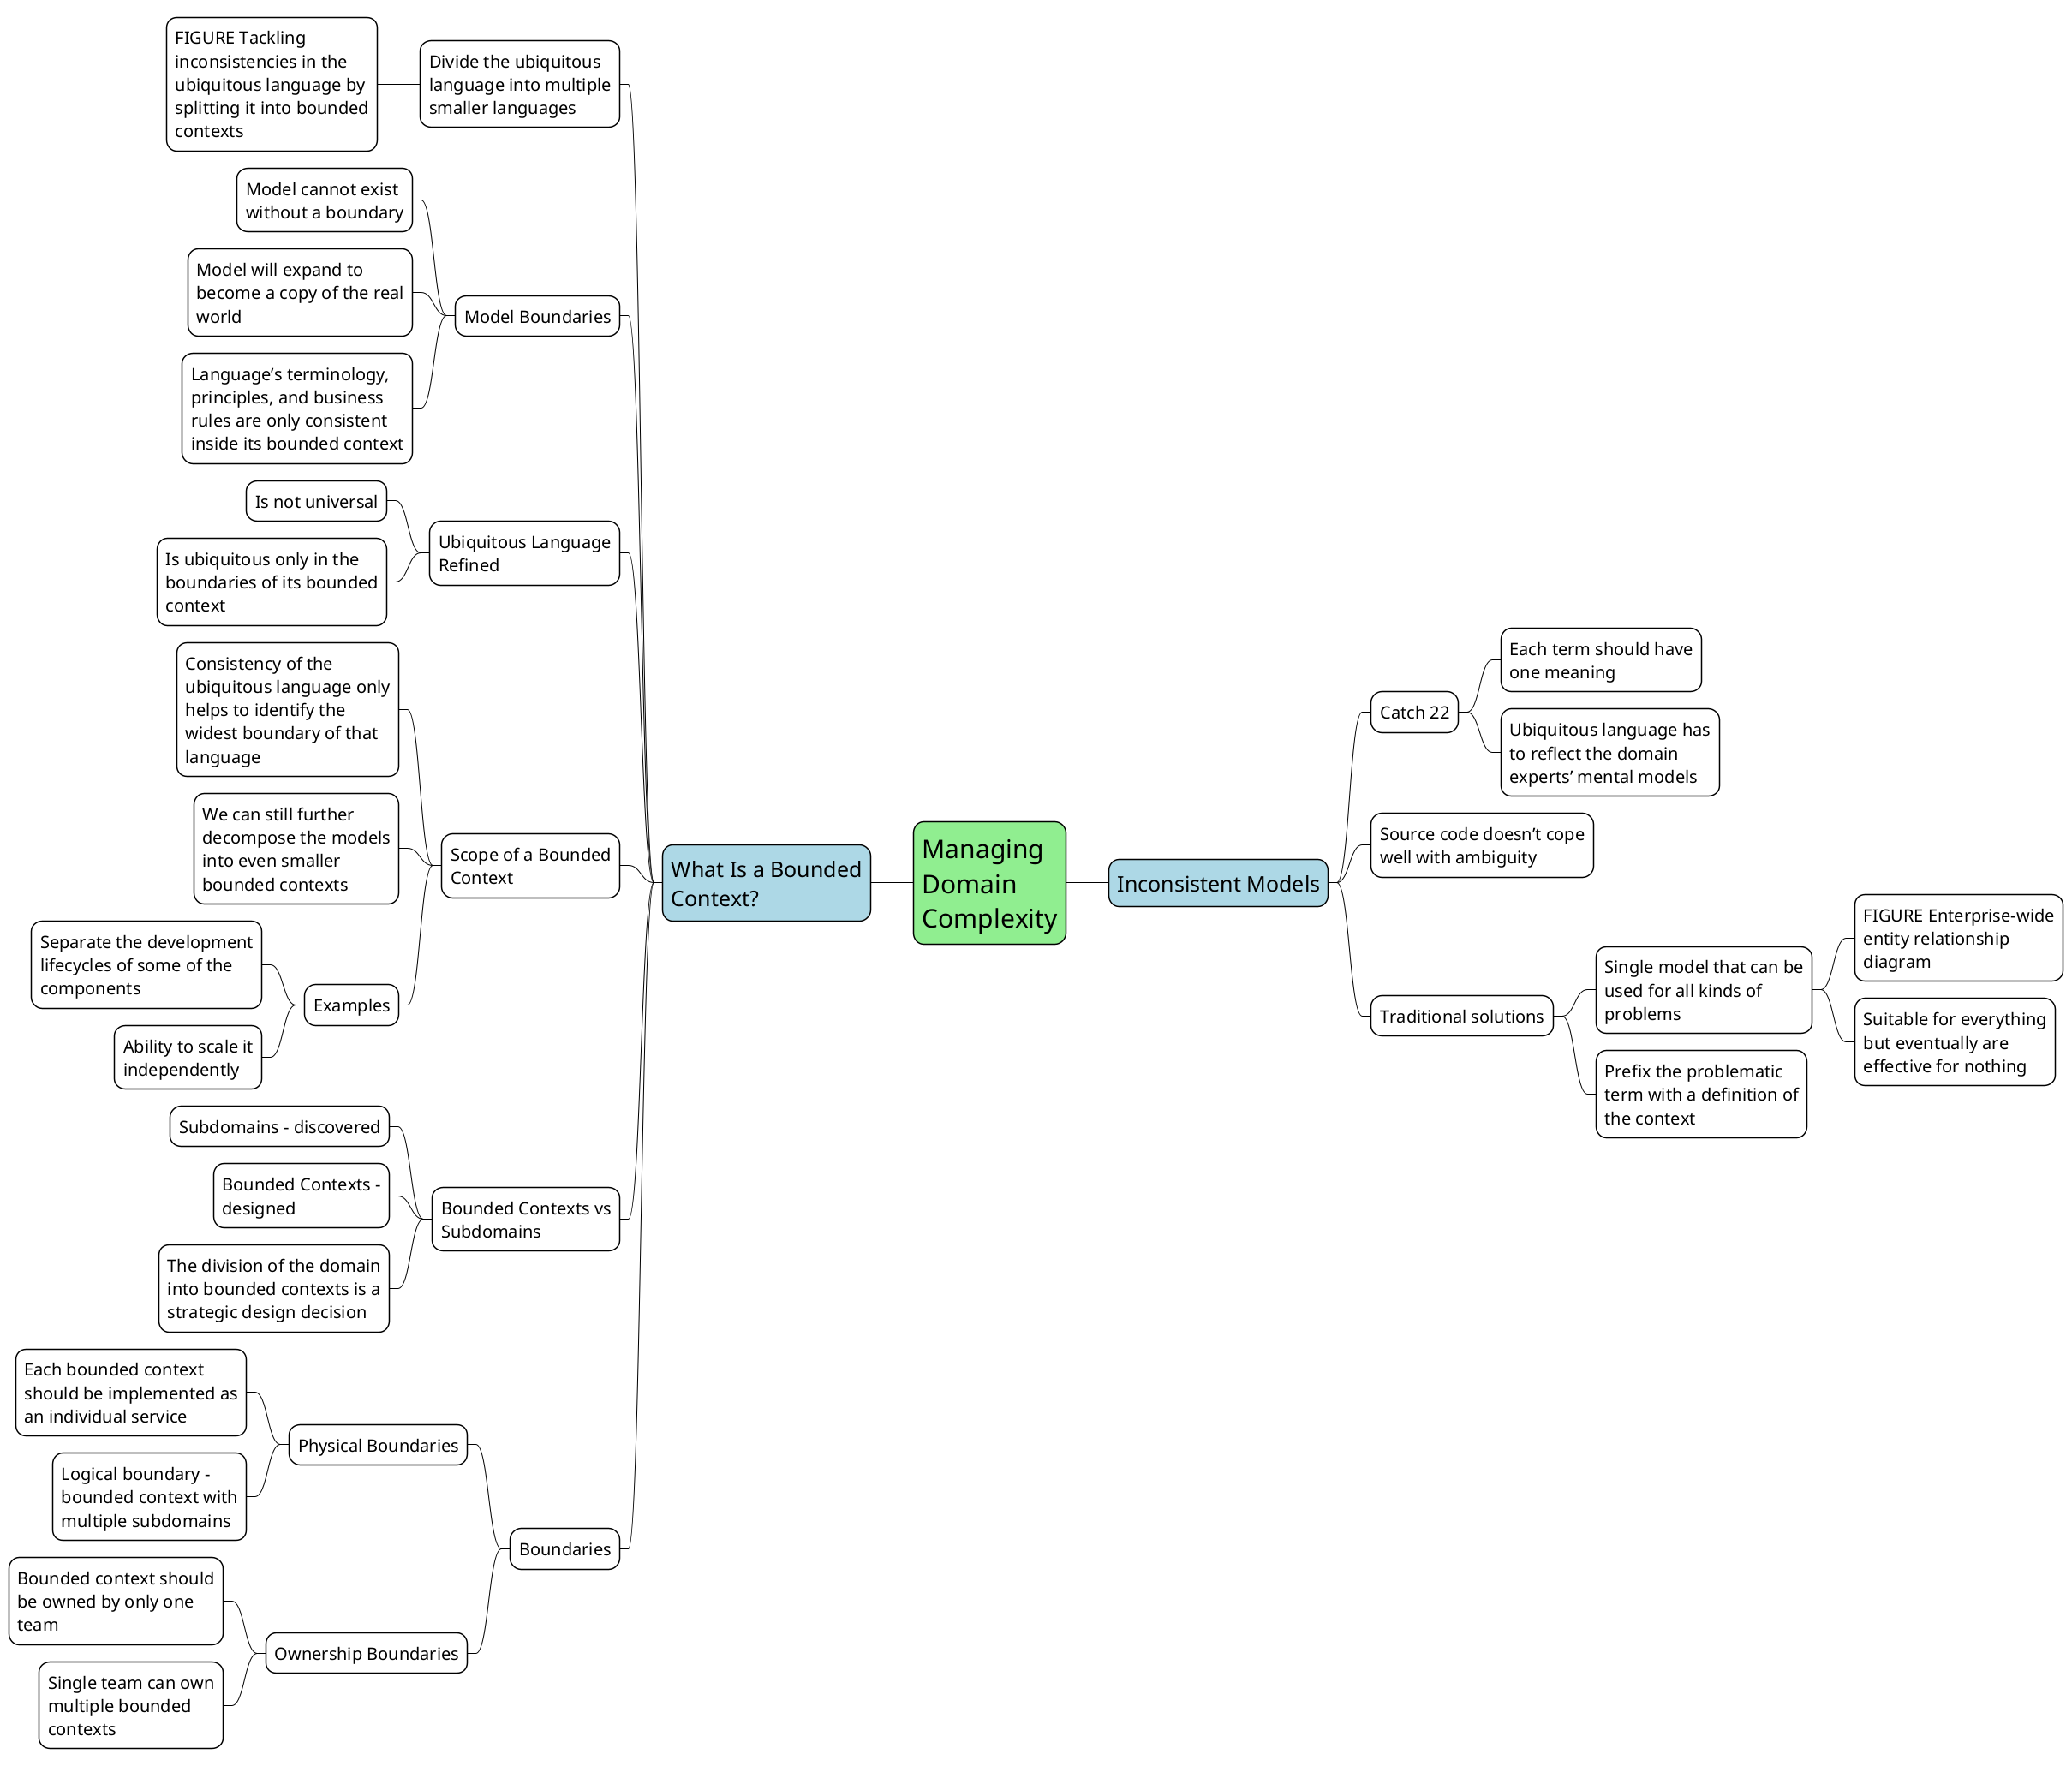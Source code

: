@startmindmap
<style>
node {
    MaximumWidth 250
    FontSize 20
    BackgroundColor white
    LineColor black
}

rootNode {
    FontSize 30
    BackgroundColor lightgreen
}

:depth(1) {
    FontSize 25
    BackgroundColor lightblue
}

arrow {
    LineColor black
}
</style>

* Managing Domain Complexity
** Inconsistent Models
*** Catch 22
**** Each term should have one meaning
**** Ubiquitous language has to reflect the domain experts’ mental models
*** Source code doesn’t cope well with ambiguity
*** Traditional solutions
**** Single model that can be used for all kinds of problems
***** FIGURE Enterprise-wide entity relationship diagram
***** Suitable for everything but eventually are effective for nothing
**** Prefix the problematic term with a definition of the context

left side

** What Is a Bounded Context?
*** Divide the ubiquitous language into multiple smaller languages
**** FIGURE Tackling inconsistencies in the ubiquitous language by splitting it into bounded contexts
*** Model Boundaries
**** Model cannot exist without a boundary
**** Model will expand to become a copy of the real world
**** Language’s terminology, principles, and business rules are only consistent inside its bounded context
*** Ubiquitous Language Refined
**** Is not universal
**** Is ubiquitous only in the boundaries of its bounded context
*** Scope of a Bounded Context
**** Consistency of the ubiquitous language only helps to identify the widest boundary of that language
**** We can still further decompose the models into even smaller bounded contexts
**** Examples
***** Separate the development lifecycles of some of the components
***** Ability to scale it independently
*** Bounded Contexts vs Subdomains
**** Subdomains - discovered
**** Bounded Contexts - designed
**** The division of the domain into bounded contexts is a strategic design decision
*** Boundaries
**** Physical Boundaries
***** Each bounded context should be implemented as an individual service
***** Logical boundary - bounded context with multiple subdomains
**** Ownership Boundaries
***** Bounded context should be owned by only one team
***** Single team can own multiple bounded contexts
@endmindmap
